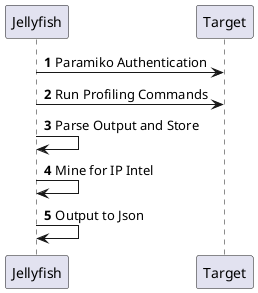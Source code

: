 @startuml

autonumber
Jellyfish -> Target : Paramiko Authentication
Jellyfish -> Target : Run Profiling Commands
Jellyfish -> Jellyfish : Parse Output and Store
Jellyfish -> Jellyfish : Mine for IP Intel
Jellyfish -> Jellyfish : Output to Json

@enduml

